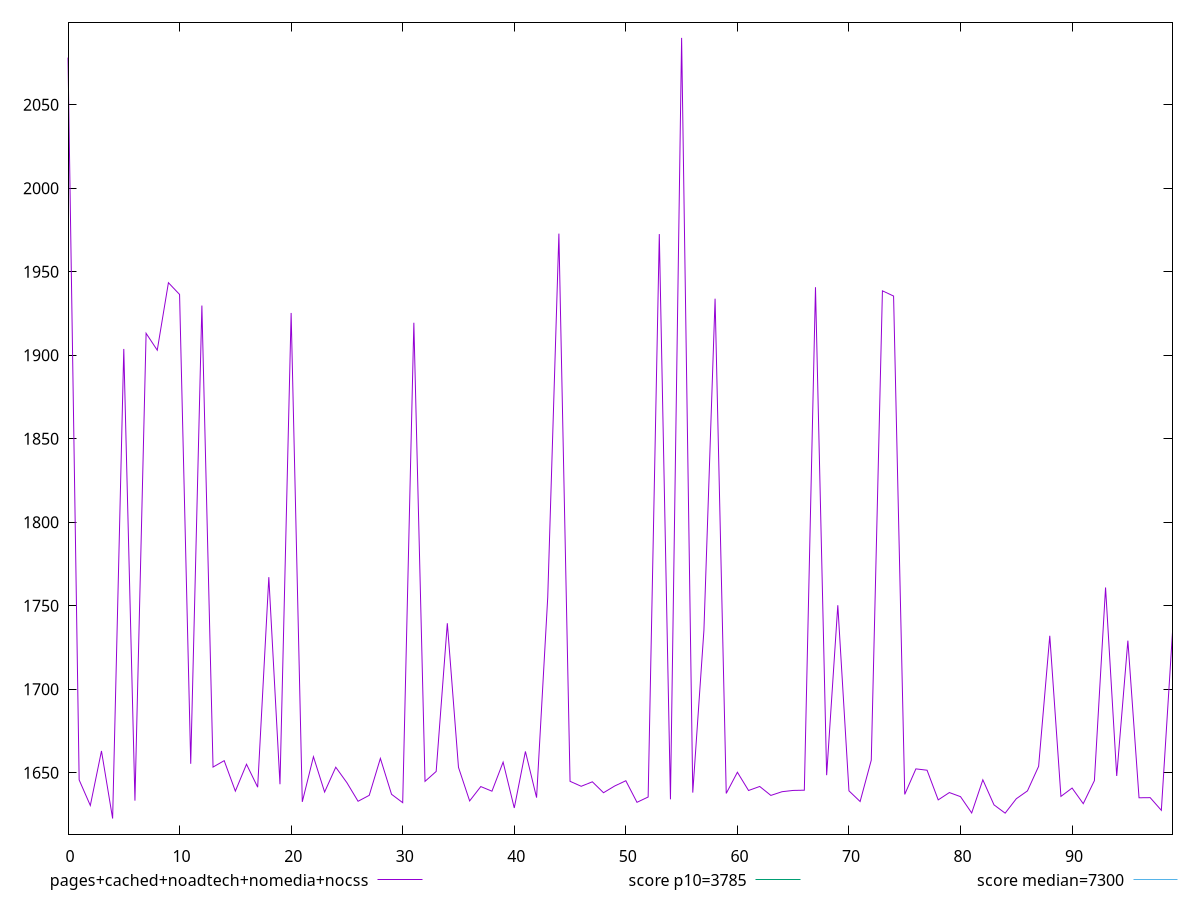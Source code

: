 reset

$pagesCachedNoadtechNomediaNocss <<EOF
0 2078.194
1 1645.6495
2 1630.3505
3 1662.98545
4 1622.5395000000003
5 1903.7400000000002
6 1633.2400000000002
7 1913.087
8 1902.985
9 1943.3900000000003
10 1936.355
11 1655.3165000000001
12 1929.7115
13 1653.344
14 1657.1785
15 1638.9465000000002
16 1655.0415
17 1641.29475
18 1767.0710000000004
19 1643.076
20 1925.2849999999999
21 1632.5150499999995
22 1659.5475
23 1638.3979999999997
24 1653.2559999999999
25 1643.9804499999998
26 1632.866
27 1636.4209999999996
28 1658.534
29 1637.0456499999996
30 1632.0325
31 1919.4050000000002
32 1644.7910000000002
33 1650.71435
34 1739.458
35 1653.187
36 1633.0675
37 1641.67765
38 1638.9035
39 1656.306
40 1628.8545
41 1662.6950000000002
42 1635.0549499999997
43 1754.9934999999998
44 1972.77
45 1644.8235
46 1641.8378
47 1644.5279999999998
48 1637.9835
49 1642.0089999999998
50 1645.1631499999999
51 1632.2399999999998
52 1635.4205000000002
53 1972.5099999999998
54 1634.0448000000001
55 2089.98
56 1638.0504999999998
57 1735.2795
58 1933.8249999999998
59 1637.5715
60 1650.2454000000002
61 1639.3169999999998
62 1641.7374999999997
63 1636.3745000000001
64 1638.5937
65 1639.3625
66 1639.497
67 1940.6844999999998
68 1648.4940000000001
69 1750.247
70 1639.1155000000003
71 1632.7194999999997
72 1657.48385
73 1938.5200000000004
74 1935.405
75 1636.984
76 1652.2681
77 1651.4609999999998
78 1633.696
79 1638.087
80 1635.6308
81 1625.869
82 1645.7195000000002
83 1630.71395
84 1625.75
85 1634.3865
86 1639.0885000000003
87 1653.78465
88 1731.9769999999999
89 1635.7749999999999
90 1640.7813999999998
91 1631.4325
92 1645.2259999999999
93 1760.8715
94 1648.0295999999998
95 1729.0699999999997
96 1634.9629999999997
97 1635.0349999999999
98 1627.4473
99 1734.1265
EOF

set key outside below
set xrange [0:99]
set yrange [1613.1906900000004:2099.32881]
set trange [1613.1906900000004:2099.32881]
set terminal svg size 640, 500 enhanced background rgb 'white'
set output "report_00021_2021-02-20T09:16:39.615Z/interactive/comparison/line/4_vs_5.svg"

plot $pagesCachedNoadtechNomediaNocss title "pages+cached+noadtech+nomedia+nocss" with line, \
     3785 title "score p10=3785", \
     7300 title "score median=7300"

reset
